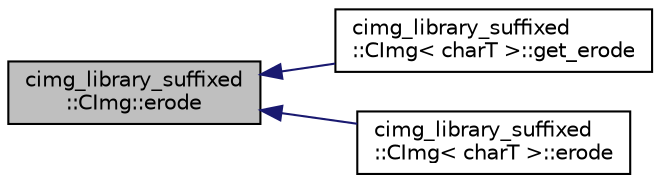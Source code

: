 digraph "cimg_library_suffixed::CImg::erode"
{
  edge [fontname="Helvetica",fontsize="10",labelfontname="Helvetica",labelfontsize="10"];
  node [fontname="Helvetica",fontsize="10",shape=record];
  rankdir="LR";
  Node1 [label="cimg_library_suffixed\l::CImg::erode",height=0.2,width=0.4,color="black", fillcolor="grey75", style="filled" fontcolor="black"];
  Node1 -> Node2 [dir="back",color="midnightblue",fontsize="10",style="solid",fontname="Helvetica"];
  Node2 [label="cimg_library_suffixed\l::CImg\< charT \>::get_erode",height=0.2,width=0.4,color="black", fillcolor="white", style="filled",URL="$structcimg__library__suffixed_1_1_c_img.html#aeb33e6e7f825976291afe3400bce7ef0",tooltip="Erode image by a rectangular structuring element of specified size ."];
  Node1 -> Node3 [dir="back",color="midnightblue",fontsize="10",style="solid",fontname="Helvetica"];
  Node3 [label="cimg_library_suffixed\l::CImg\< charT \>::erode",height=0.2,width=0.4,color="black", fillcolor="white", style="filled",URL="$structcimg__library__suffixed_1_1_c_img.html#a984daab9706f207ca6fba4aad08736b0",tooltip="Erode the image by a square structuring element of specified size."];
}
